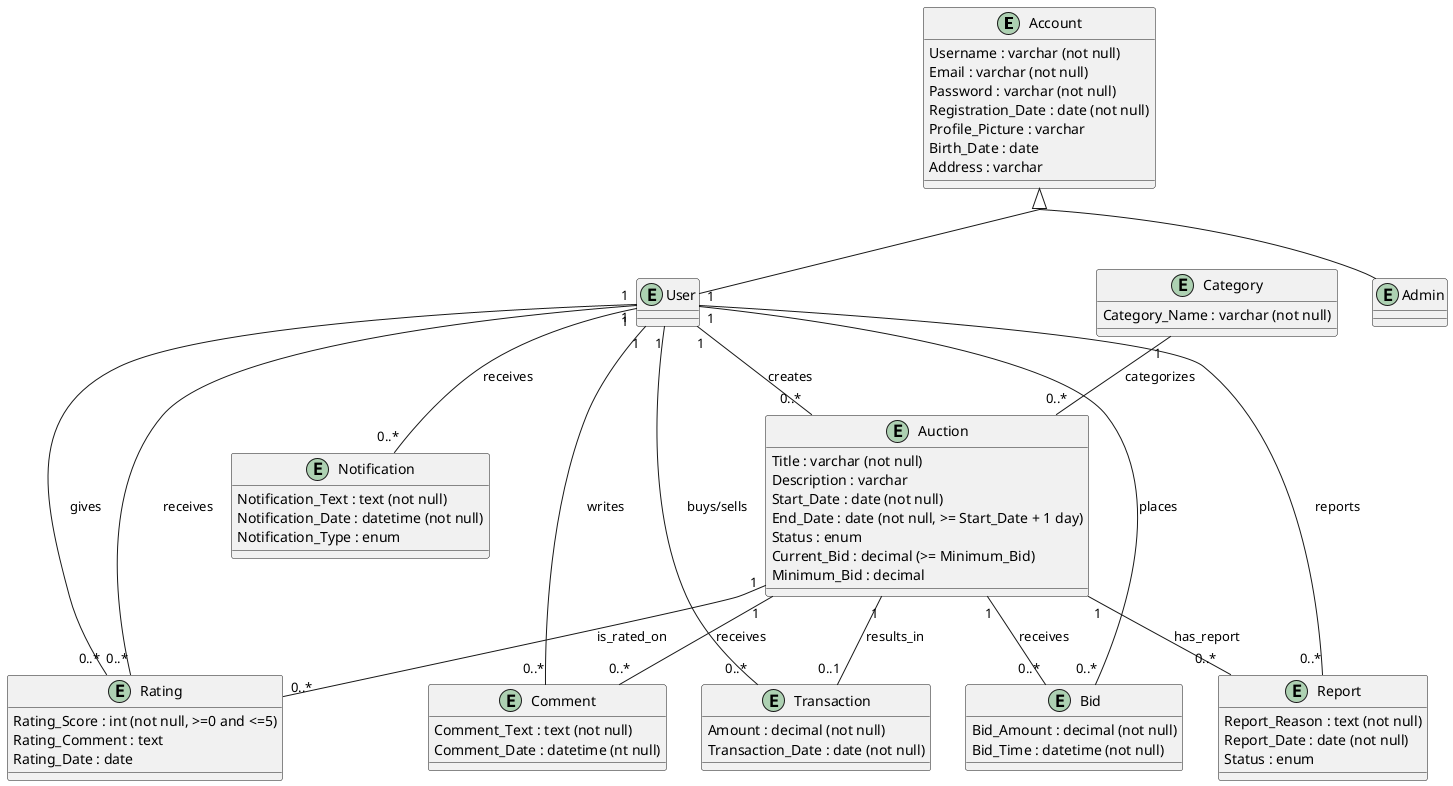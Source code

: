 @startuml
skinparam groupInheritance 2

entity Account {
  {field}Username : varchar (not null)
  {field}Email : varchar (not null)
  {field}Password : varchar (not null)
  {field}Registration_Date : date (not null)
  Profile_Picture : varchar
  Birth_Date : date
  Address : varchar
}

entity User {
}

entity Admin {
}

entity Auction {
  {field}Title : varchar (not null)
  Description : varchar
  {field}Start_Date : date (not null)
  {field}End_Date : date (not null, >= Start_Date + 1 day)
  Status : enum
  {field}Current_Bid : decimal (>= Minimum_Bid)
  Minimum_Bid : decimal
}

entity Category {
  {field}Category_Name : varchar (not null)
}

entity Bid {
  {field}Bid_Amount : decimal (not null)
  {field}Bid_Time : datetime (not null)
}

entity Rating {
  {field}Rating_Score : int (not null, >=0 and <=5)
  Rating_Comment : text
  Rating_Date : date
}

entity Comment {
  {field}Comment_Text : text (not null)
  {field}Comment_Date : datetime (nt null)
}

entity Report {
  {field}Report_Reason : text (not null)
  {field}Report_Date : date (not null)
  Status : enum
}

entity Notification {
  {field}Notification_Text : text (not null)
  {field}Notification_Date : datetime (not null)
  Notification_Type : enum
}

entity Transaction {
  {field}Amount : decimal (not null)
  {field}Transaction_Date : date (not null)
}

Account <|-- User
Account <|-- Admin
User "1" -- "0..*" Auction : creates
Auction "1" -- "0..*" Bid : receives
User "1" -- "0..*" Bid : places
Auction "1" -- "0..*" Comment : receives
User "1" -- "0..*" Comment : writes
Category "1" -- "0..*" Auction : categorizes
Auction "1" -- "0..*" Rating : is_rated_on
User "1" -- "0..*" Rating : gives
User "1" -- "0..*" Rating : receives
Auction "1" -- "0..*" Report : has_report
User "1" -- "0..*" Report : reports
User "1" -- "0..*" Notification : receives
Auction "1" -- "0..1" Transaction : results_in
User "1" -- "0..*" Transaction : buys/sells

@enduml
